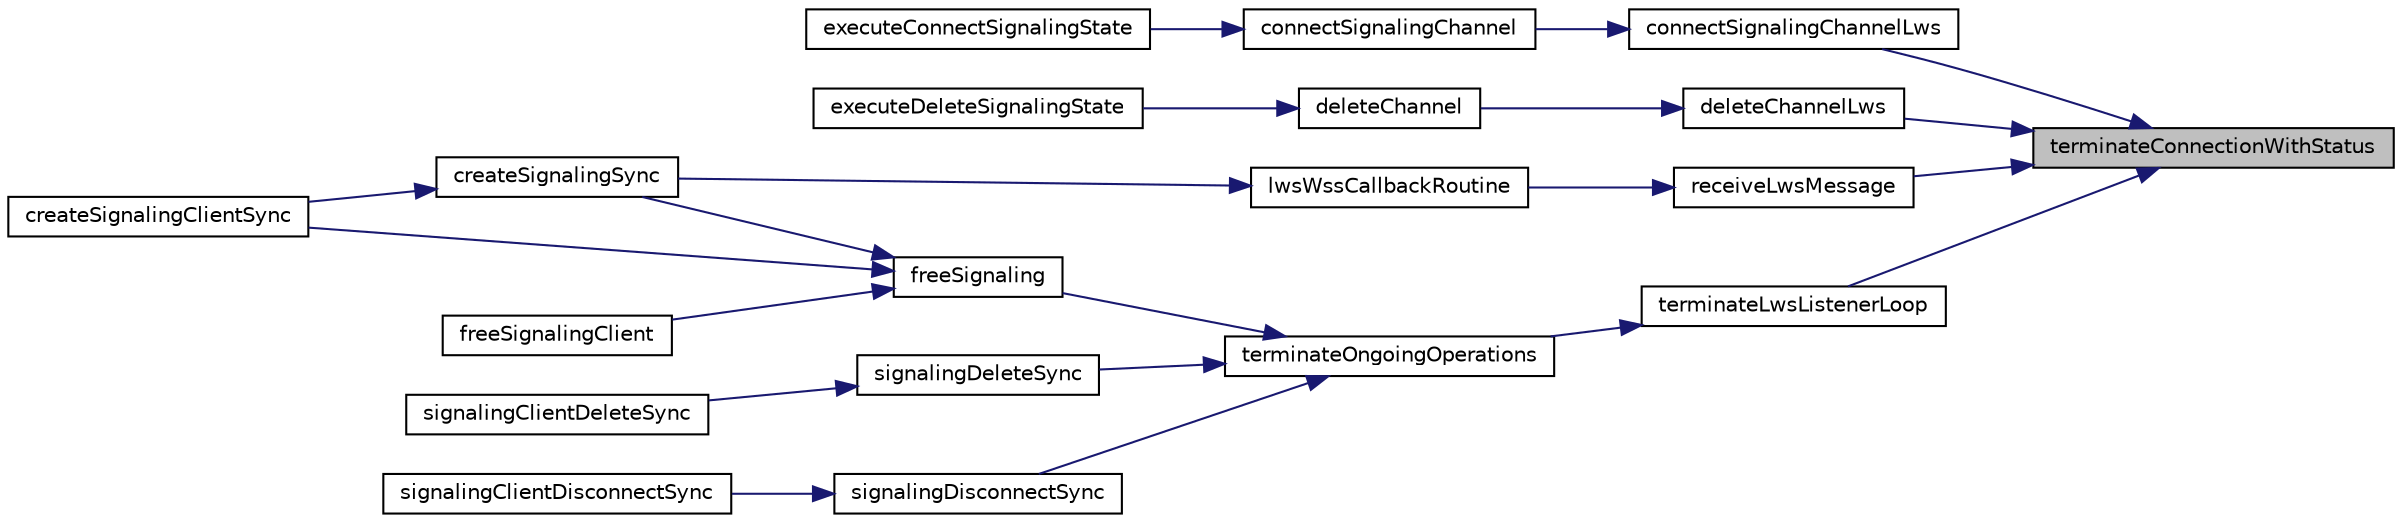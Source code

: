 digraph "terminateConnectionWithStatus"
{
 // LATEX_PDF_SIZE
  edge [fontname="Helvetica",fontsize="10",labelfontname="Helvetica",labelfontsize="10"];
  node [fontname="Helvetica",fontsize="10",shape=record];
  rankdir="RL";
  Node1 [label="terminateConnectionWithStatus",height=0.2,width=0.4,color="black", fillcolor="grey75", style="filled", fontcolor="black",tooltip=" "];
  Node1 -> Node2 [dir="back",color="midnightblue",fontsize="10",style="solid",fontname="Helvetica"];
  Node2 [label="connectSignalingChannelLws",height=0.2,width=0.4,color="black", fillcolor="white", style="filled",URL="$LwsApiCalls_8h.html#a2ac258834937856ede462e972c15869f",tooltip=" "];
  Node2 -> Node3 [dir="back",color="midnightblue",fontsize="10",style="solid",fontname="Helvetica"];
  Node3 [label="connectSignalingChannel",height=0.2,width=0.4,color="black", fillcolor="white", style="filled",URL="$Signaling_8h.html#a7bbc824772aa5da9ae0f0d32072624a5",tooltip=" "];
  Node3 -> Node4 [dir="back",color="midnightblue",fontsize="10",style="solid",fontname="Helvetica"];
  Node4 [label="executeConnectSignalingState",height=0.2,width=0.4,color="black", fillcolor="white", style="filled",URL="$StateMachine_8h.html#ad61b483e90502a439e3c52e6bdf1b760",tooltip=" "];
  Node1 -> Node5 [dir="back",color="midnightblue",fontsize="10",style="solid",fontname="Helvetica"];
  Node5 [label="deleteChannelLws",height=0.2,width=0.4,color="black", fillcolor="white", style="filled",URL="$LwsApiCalls_8h.html#a3389cab55ec0140e12d28d5174823525",tooltip=" "];
  Node5 -> Node6 [dir="back",color="midnightblue",fontsize="10",style="solid",fontname="Helvetica"];
  Node6 [label="deleteChannel",height=0.2,width=0.4,color="black", fillcolor="white", style="filled",URL="$Signaling_8h.html#a8e737f9e23a9d0be4a2280e6114bd6fc",tooltip=" "];
  Node6 -> Node7 [dir="back",color="midnightblue",fontsize="10",style="solid",fontname="Helvetica"];
  Node7 [label="executeDeleteSignalingState",height=0.2,width=0.4,color="black", fillcolor="white", style="filled",URL="$StateMachine_8h.html#aa9f061233a9fdff2c0f1180ac06a1e8b",tooltip=" "];
  Node1 -> Node8 [dir="back",color="midnightblue",fontsize="10",style="solid",fontname="Helvetica"];
  Node8 [label="receiveLwsMessage",height=0.2,width=0.4,color="black", fillcolor="white", style="filled",URL="$LwsApiCalls_8h.html#a3be2b58965f27978a86f44a01a60fdd1",tooltip=" "];
  Node8 -> Node9 [dir="back",color="midnightblue",fontsize="10",style="solid",fontname="Helvetica"];
  Node9 [label="lwsWssCallbackRoutine",height=0.2,width=0.4,color="black", fillcolor="white", style="filled",URL="$LwsApiCalls_8h.html#aa2eb874b1b028f1648df7736ae344a63",tooltip=" "];
  Node9 -> Node10 [dir="back",color="midnightblue",fontsize="10",style="solid",fontname="Helvetica"];
  Node10 [label="createSignalingSync",height=0.2,width=0.4,color="black", fillcolor="white", style="filled",URL="$Signaling_8h.html#a26907340bcd88230be1b23ace9d19e68",tooltip=" "];
  Node10 -> Node11 [dir="back",color="midnightblue",fontsize="10",style="solid",fontname="Helvetica"];
  Node11 [label="createSignalingClientSync",height=0.2,width=0.4,color="black", fillcolor="white", style="filled",URL="$group__PublicMemberFunctions.html#ga375ddffe8376298cdaafe63799b53b1e",tooltip="Creates a Signaling client and returns a handle to it."];
  Node1 -> Node12 [dir="back",color="midnightblue",fontsize="10",style="solid",fontname="Helvetica"];
  Node12 [label="terminateLwsListenerLoop",height=0.2,width=0.4,color="black", fillcolor="white", style="filled",URL="$LwsApiCalls_8h.html#adaab65fdec20bfa988b6c59e317520aa",tooltip=" "];
  Node12 -> Node13 [dir="back",color="midnightblue",fontsize="10",style="solid",fontname="Helvetica"];
  Node13 [label="terminateOngoingOperations",height=0.2,width=0.4,color="black", fillcolor="white", style="filled",URL="$Signaling_8h.html#acb2932f961b12b958dc125e21bc2a713",tooltip=" "];
  Node13 -> Node14 [dir="back",color="midnightblue",fontsize="10",style="solid",fontname="Helvetica"];
  Node14 [label="freeSignaling",height=0.2,width=0.4,color="black", fillcolor="white", style="filled",URL="$Signaling_8h.html#ad9057954d6494f555ba7b7646fc31ccc",tooltip=" "];
  Node14 -> Node11 [dir="back",color="midnightblue",fontsize="10",style="solid",fontname="Helvetica"];
  Node14 -> Node10 [dir="back",color="midnightblue",fontsize="10",style="solid",fontname="Helvetica"];
  Node14 -> Node15 [dir="back",color="midnightblue",fontsize="10",style="solid",fontname="Helvetica"];
  Node15 [label="freeSignalingClient",height=0.2,width=0.4,color="black", fillcolor="white", style="filled",URL="$group__PublicMemberFunctions.html#gafb4629e6a81552152c1b475a32e06e9c",tooltip="Frees the Signaling client object."];
  Node13 -> Node16 [dir="back",color="midnightblue",fontsize="10",style="solid",fontname="Helvetica"];
  Node16 [label="signalingDeleteSync",height=0.2,width=0.4,color="black", fillcolor="white", style="filled",URL="$Signaling_8h.html#a4bf483684dd1c9457ad84c14d07af7f7",tooltip=" "];
  Node16 -> Node17 [dir="back",color="midnightblue",fontsize="10",style="solid",fontname="Helvetica"];
  Node17 [label="signalingClientDeleteSync",height=0.2,width=0.4,color="black", fillcolor="white", style="filled",URL="$group__PublicMemberFunctions.html#gad85555f757662d1585efd00d496e5c13",tooltip="Deletes the signaling channel referenced by SIGNALING_CLIENT_HANDLE."];
  Node13 -> Node18 [dir="back",color="midnightblue",fontsize="10",style="solid",fontname="Helvetica"];
  Node18 [label="signalingDisconnectSync",height=0.2,width=0.4,color="black", fillcolor="white", style="filled",URL="$Signaling_8h.html#a748192aa75f090e400ec209c2a3afab4",tooltip=" "];
  Node18 -> Node19 [dir="back",color="midnightblue",fontsize="10",style="solid",fontname="Helvetica"];
  Node19 [label="signalingClientDisconnectSync",height=0.2,width=0.4,color="black", fillcolor="white", style="filled",URL="$group__PublicMemberFunctions.html#ga6130116416557558b66728a8db2c6ee7",tooltip="Disconnects the signaling client."];
}
